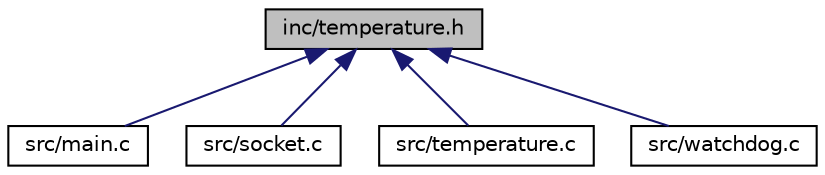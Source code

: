digraph "inc/temperature.h"
{
  edge [fontname="Helvetica",fontsize="10",labelfontname="Helvetica",labelfontsize="10"];
  node [fontname="Helvetica",fontsize="10",shape=record];
  Node10 [label="inc/temperature.h",height=0.2,width=0.4,color="black", fillcolor="grey75", style="filled", fontcolor="black"];
  Node10 -> Node11 [dir="back",color="midnightblue",fontsize="10",style="solid",fontname="Helvetica"];
  Node11 [label="src/main.c",height=0.2,width=0.4,color="black", fillcolor="white", style="filled",URL="$main_8c.html",tooltip="<+DETAILED+> "];
  Node10 -> Node12 [dir="back",color="midnightblue",fontsize="10",style="solid",fontname="Helvetica"];
  Node12 [label="src/socket.c",height=0.2,width=0.4,color="black", fillcolor="white", style="filled",URL="$socket_8c.html",tooltip="Remote Socket task capable of requesting sensor readings from temperature and light sensor threads..."];
  Node10 -> Node13 [dir="back",color="midnightblue",fontsize="10",style="solid",fontname="Helvetica"];
  Node13 [label="src/temperature.c",height=0.2,width=0.4,color="black", fillcolor="white", style="filled",URL="$temperature_8c.html",tooltip="Source file implementing temperature.h. "];
  Node10 -> Node14 [dir="back",color="midnightblue",fontsize="10",style="solid",fontname="Helvetica"];
  Node14 [label="src/watchdog.c",height=0.2,width=0.4,color="black", fillcolor="white", style="filled",URL="$watchdog_8c.html",tooltip="Watchdog source file: the watchdog is responsible for checking that the temperature and light sensor ..."];
}
